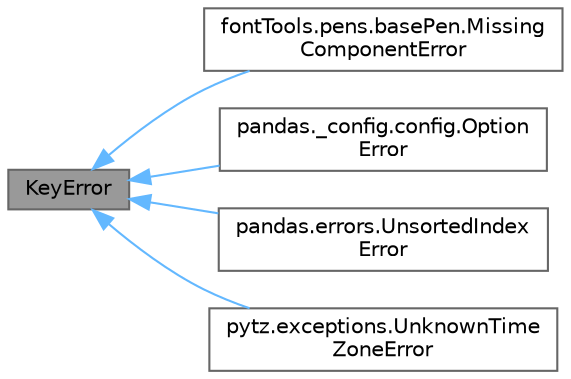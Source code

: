 digraph "KeyError"
{
 // LATEX_PDF_SIZE
  bgcolor="transparent";
  edge [fontname=Helvetica,fontsize=10,labelfontname=Helvetica,labelfontsize=10];
  node [fontname=Helvetica,fontsize=10,shape=box,height=0.2,width=0.4];
  rankdir="LR";
  Node1 [id="Node000001",label="KeyError",height=0.2,width=0.4,color="gray40", fillcolor="grey60", style="filled", fontcolor="black",tooltip=" "];
  Node1 -> Node2 [id="edge1_Node000001_Node000002",dir="back",color="steelblue1",style="solid",tooltip=" "];
  Node2 [id="Node000002",label="fontTools.pens.basePen.Missing\lComponentError",height=0.2,width=0.4,color="gray40", fillcolor="white", style="filled",URL="$dc/dfe/classfontTools_1_1pens_1_1basePen_1_1MissingComponentError.html",tooltip=" "];
  Node1 -> Node3 [id="edge2_Node000001_Node000003",dir="back",color="steelblue1",style="solid",tooltip=" "];
  Node3 [id="Node000003",label="pandas._config.config.Option\lError",height=0.2,width=0.4,color="gray40", fillcolor="white", style="filled",URL="$d5/d47/classpandas_1_1__config_1_1config_1_1OptionError.html",tooltip=" "];
  Node1 -> Node4 [id="edge3_Node000001_Node000004",dir="back",color="steelblue1",style="solid",tooltip=" "];
  Node4 [id="Node000004",label="pandas.errors.UnsortedIndex\lError",height=0.2,width=0.4,color="gray40", fillcolor="white", style="filled",URL="$d9/d3f/classpandas_1_1errors_1_1UnsortedIndexError.html",tooltip=" "];
  Node1 -> Node5 [id="edge4_Node000001_Node000005",dir="back",color="steelblue1",style="solid",tooltip=" "];
  Node5 [id="Node000005",label="pytz.exceptions.UnknownTime\lZoneError",height=0.2,width=0.4,color="gray40", fillcolor="white", style="filled",URL="$d3/d1f/classpytz_1_1exceptions_1_1UnknownTimeZoneError.html",tooltip=" "];
}
